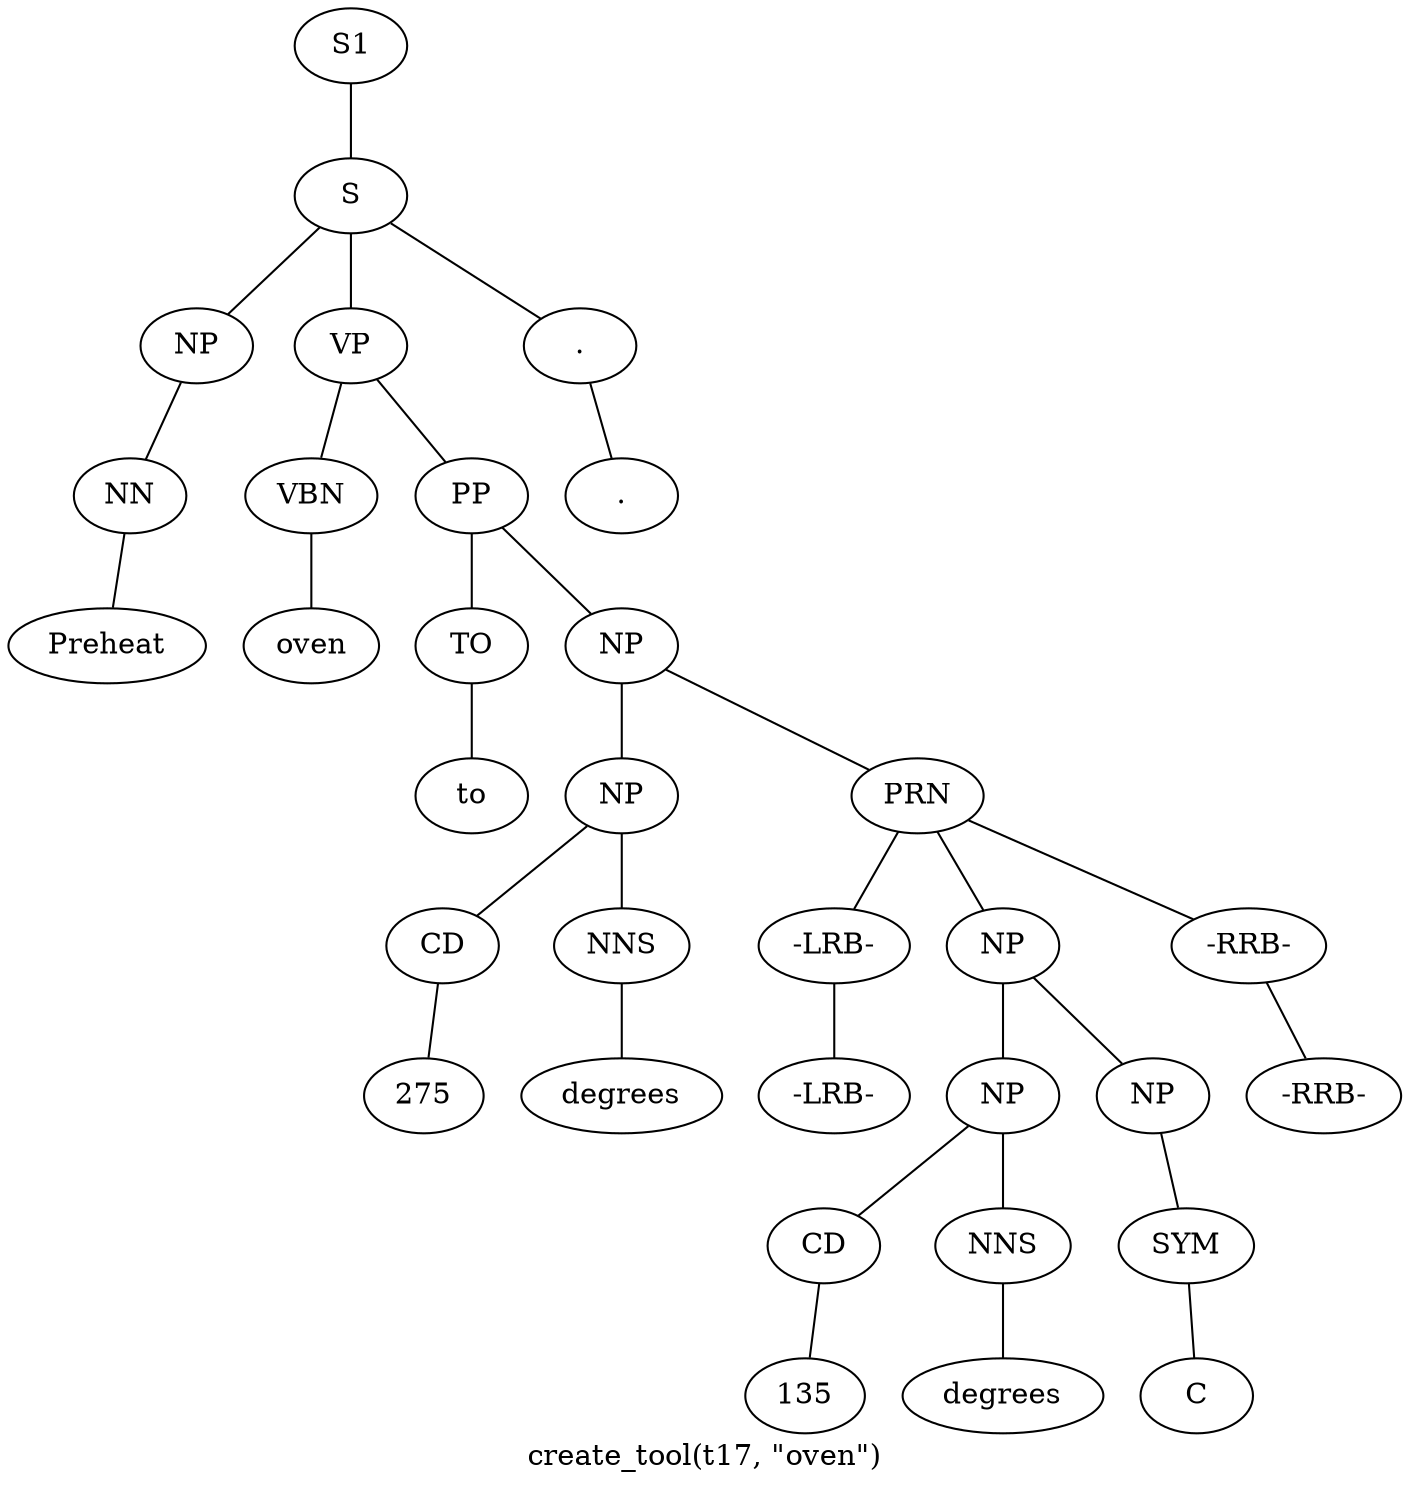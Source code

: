 graph SyntaxGraph {
	label = "create_tool(t17, \"oven\")";
	Node0 [label="S1"];
	Node1 [label="S"];
	Node2 [label="NP"];
	Node3 [label="NN"];
	Node4 [label="Preheat"];
	Node5 [label="VP"];
	Node6 [label="VBN"];
	Node7 [label="oven"];
	Node8 [label="PP"];
	Node9 [label="TO"];
	Node10 [label="to"];
	Node11 [label="NP"];
	Node12 [label="NP"];
	Node13 [label="CD"];
	Node14 [label="275"];
	Node15 [label="NNS"];
	Node16 [label="degrees"];
	Node17 [label="PRN"];
	Node18 [label="-LRB-"];
	Node19 [label="-LRB-"];
	Node20 [label="NP"];
	Node21 [label="NP"];
	Node22 [label="CD"];
	Node23 [label="135"];
	Node24 [label="NNS"];
	Node25 [label="degrees"];
	Node26 [label="NP"];
	Node27 [label="SYM"];
	Node28 [label="C"];
	Node29 [label="-RRB-"];
	Node30 [label="-RRB-"];
	Node31 [label="."];
	Node32 [label="."];

	Node0 -- Node1;
	Node1 -- Node2;
	Node1 -- Node5;
	Node1 -- Node31;
	Node2 -- Node3;
	Node3 -- Node4;
	Node5 -- Node6;
	Node5 -- Node8;
	Node6 -- Node7;
	Node8 -- Node9;
	Node8 -- Node11;
	Node9 -- Node10;
	Node11 -- Node12;
	Node11 -- Node17;
	Node12 -- Node13;
	Node12 -- Node15;
	Node13 -- Node14;
	Node15 -- Node16;
	Node17 -- Node18;
	Node17 -- Node20;
	Node17 -- Node29;
	Node18 -- Node19;
	Node20 -- Node21;
	Node20 -- Node26;
	Node21 -- Node22;
	Node21 -- Node24;
	Node22 -- Node23;
	Node24 -- Node25;
	Node26 -- Node27;
	Node27 -- Node28;
	Node29 -- Node30;
	Node31 -- Node32;
}